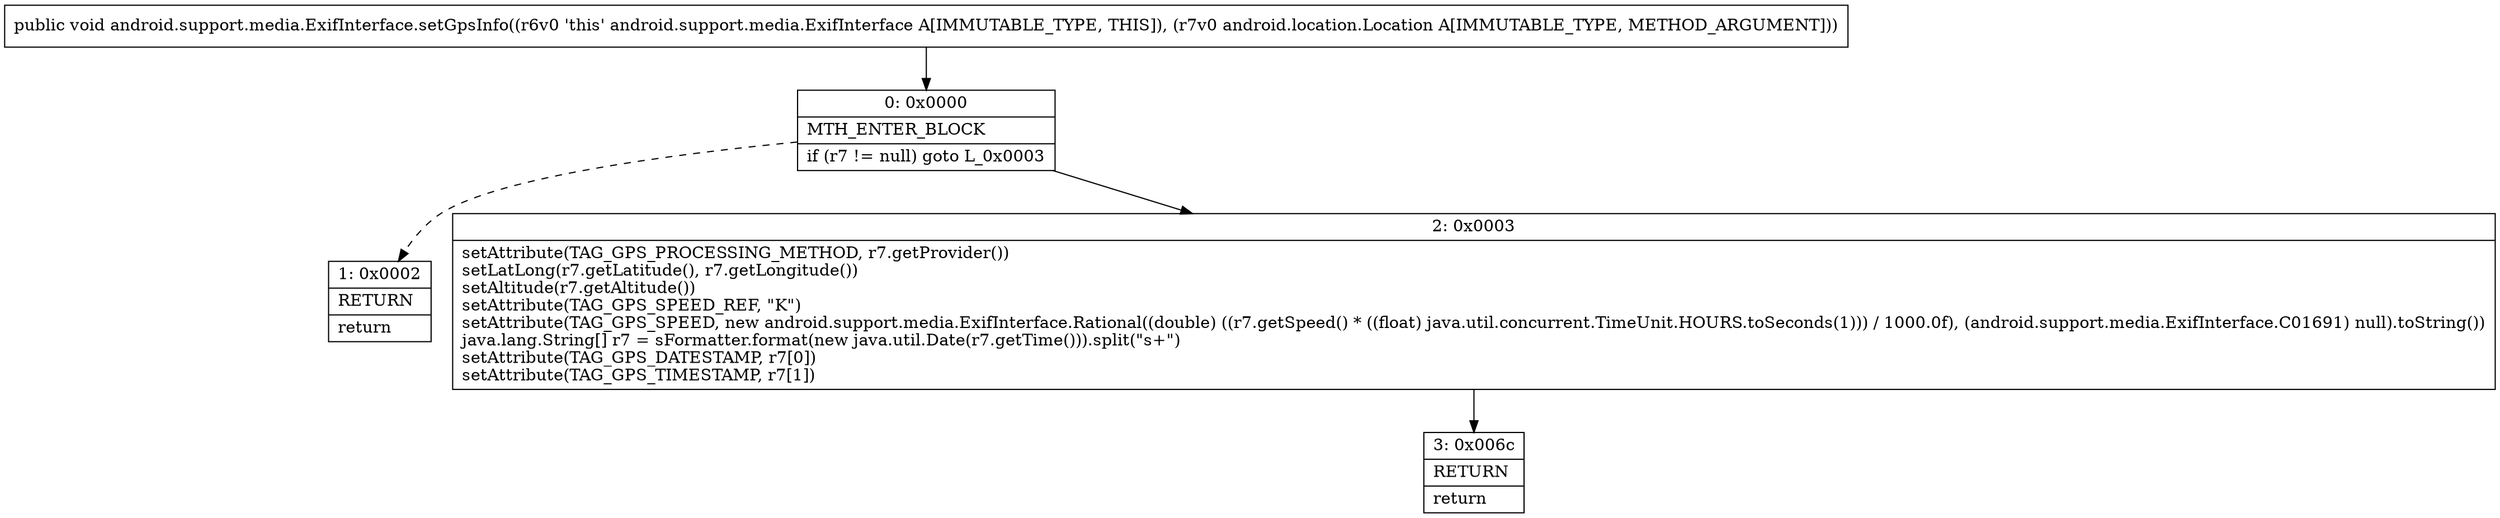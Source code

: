 digraph "CFG forandroid.support.media.ExifInterface.setGpsInfo(Landroid\/location\/Location;)V" {
Node_0 [shape=record,label="{0\:\ 0x0000|MTH_ENTER_BLOCK\l|if (r7 != null) goto L_0x0003\l}"];
Node_1 [shape=record,label="{1\:\ 0x0002|RETURN\l|return\l}"];
Node_2 [shape=record,label="{2\:\ 0x0003|setAttribute(TAG_GPS_PROCESSING_METHOD, r7.getProvider())\lsetLatLong(r7.getLatitude(), r7.getLongitude())\lsetAltitude(r7.getAltitude())\lsetAttribute(TAG_GPS_SPEED_REF, \"K\")\lsetAttribute(TAG_GPS_SPEED, new android.support.media.ExifInterface.Rational((double) ((r7.getSpeed() * ((float) java.util.concurrent.TimeUnit.HOURS.toSeconds(1))) \/ 1000.0f), (android.support.media.ExifInterface.C01691) null).toString())\ljava.lang.String[] r7 = sFormatter.format(new java.util.Date(r7.getTime())).split(\"s+\")\lsetAttribute(TAG_GPS_DATESTAMP, r7[0])\lsetAttribute(TAG_GPS_TIMESTAMP, r7[1])\l}"];
Node_3 [shape=record,label="{3\:\ 0x006c|RETURN\l|return\l}"];
MethodNode[shape=record,label="{public void android.support.media.ExifInterface.setGpsInfo((r6v0 'this' android.support.media.ExifInterface A[IMMUTABLE_TYPE, THIS]), (r7v0 android.location.Location A[IMMUTABLE_TYPE, METHOD_ARGUMENT])) }"];
MethodNode -> Node_0;
Node_0 -> Node_1[style=dashed];
Node_0 -> Node_2;
Node_2 -> Node_3;
}

